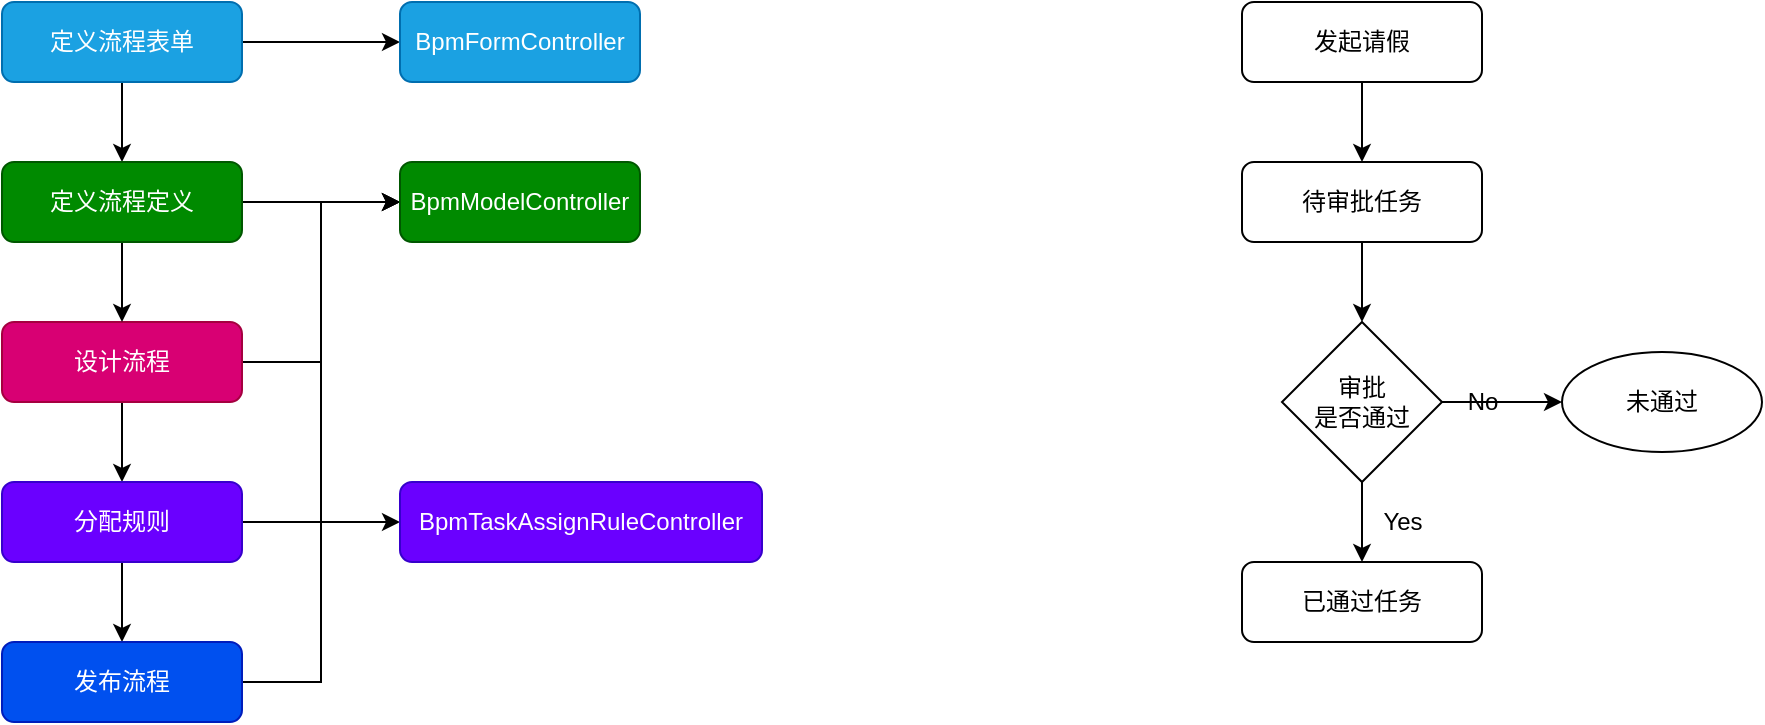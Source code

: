 <mxfile version="20.0.1" type="github">
  <diagram id="C5RBs43oDa-KdzZeNtuy" name="Page-1">
    <mxGraphModel dx="1422" dy="762" grid="1" gridSize="10" guides="1" tooltips="1" connect="1" arrows="1" fold="1" page="1" pageScale="1" pageWidth="827" pageHeight="1169" math="0" shadow="0">
      <root>
        <mxCell id="WIyWlLk6GJQsqaUBKTNV-0" />
        <mxCell id="WIyWlLk6GJQsqaUBKTNV-1" parent="WIyWlLk6GJQsqaUBKTNV-0" />
        <mxCell id="QKYt8Ws6Qa6i0QdsFvAu-5" style="edgeStyle=orthogonalEdgeStyle;rounded=0;orthogonalLoop=1;jettySize=auto;html=1;exitX=0.5;exitY=1;exitDx=0;exitDy=0;entryX=0.5;entryY=0;entryDx=0;entryDy=0;" edge="1" parent="WIyWlLk6GJQsqaUBKTNV-1" source="WIyWlLk6GJQsqaUBKTNV-3" target="QKYt8Ws6Qa6i0QdsFvAu-0">
          <mxGeometry relative="1" as="geometry" />
        </mxCell>
        <mxCell id="QKYt8Ws6Qa6i0QdsFvAu-28" value="" style="edgeStyle=orthogonalEdgeStyle;rounded=0;orthogonalLoop=1;jettySize=auto;html=1;" edge="1" parent="WIyWlLk6GJQsqaUBKTNV-1" source="WIyWlLk6GJQsqaUBKTNV-3" target="QKYt8Ws6Qa6i0QdsFvAu-27">
          <mxGeometry relative="1" as="geometry" />
        </mxCell>
        <mxCell id="WIyWlLk6GJQsqaUBKTNV-3" value="定义流程表单" style="rounded=1;whiteSpace=wrap;html=1;fontSize=12;glass=0;strokeWidth=1;shadow=0;fillColor=#1ba1e2;fontColor=#ffffff;strokeColor=#006EAF;" parent="WIyWlLk6GJQsqaUBKTNV-1" vertex="1">
          <mxGeometry x="160" y="80" width="120" height="40" as="geometry" />
        </mxCell>
        <mxCell id="QKYt8Ws6Qa6i0QdsFvAu-7" value="" style="edgeStyle=orthogonalEdgeStyle;rounded=0;orthogonalLoop=1;jettySize=auto;html=1;" edge="1" parent="WIyWlLk6GJQsqaUBKTNV-1" source="WIyWlLk6GJQsqaUBKTNV-11" target="QKYt8Ws6Qa6i0QdsFvAu-6">
          <mxGeometry relative="1" as="geometry" />
        </mxCell>
        <mxCell id="QKYt8Ws6Qa6i0QdsFvAu-31" style="edgeStyle=orthogonalEdgeStyle;rounded=0;orthogonalLoop=1;jettySize=auto;html=1;exitX=1;exitY=0.5;exitDx=0;exitDy=0;entryX=0;entryY=0.5;entryDx=0;entryDy=0;" edge="1" parent="WIyWlLk6GJQsqaUBKTNV-1" source="WIyWlLk6GJQsqaUBKTNV-11" target="QKYt8Ws6Qa6i0QdsFvAu-29">
          <mxGeometry relative="1" as="geometry" />
        </mxCell>
        <mxCell id="WIyWlLk6GJQsqaUBKTNV-11" value="设计流程" style="rounded=1;whiteSpace=wrap;html=1;fontSize=12;glass=0;strokeWidth=1;shadow=0;fillColor=#d80073;fontColor=#ffffff;strokeColor=#A50040;" parent="WIyWlLk6GJQsqaUBKTNV-1" vertex="1">
          <mxGeometry x="160" y="240" width="120" height="40" as="geometry" />
        </mxCell>
        <mxCell id="QKYt8Ws6Qa6i0QdsFvAu-4" style="edgeStyle=orthogonalEdgeStyle;rounded=0;orthogonalLoop=1;jettySize=auto;html=1;exitX=0.5;exitY=1;exitDx=0;exitDy=0;entryX=0.5;entryY=0;entryDx=0;entryDy=0;" edge="1" parent="WIyWlLk6GJQsqaUBKTNV-1" source="QKYt8Ws6Qa6i0QdsFvAu-0" target="WIyWlLk6GJQsqaUBKTNV-11">
          <mxGeometry relative="1" as="geometry" />
        </mxCell>
        <mxCell id="QKYt8Ws6Qa6i0QdsFvAu-30" value="" style="edgeStyle=orthogonalEdgeStyle;rounded=0;orthogonalLoop=1;jettySize=auto;html=1;" edge="1" parent="WIyWlLk6GJQsqaUBKTNV-1" source="QKYt8Ws6Qa6i0QdsFvAu-0" target="QKYt8Ws6Qa6i0QdsFvAu-29">
          <mxGeometry relative="1" as="geometry" />
        </mxCell>
        <mxCell id="QKYt8Ws6Qa6i0QdsFvAu-0" value="定义流程定义" style="rounded=1;whiteSpace=wrap;html=1;fontSize=12;glass=0;strokeWidth=1;shadow=0;fillColor=#008a00;fontColor=#ffffff;strokeColor=#005700;" vertex="1" parent="WIyWlLk6GJQsqaUBKTNV-1">
          <mxGeometry x="160" y="160" width="120" height="40" as="geometry" />
        </mxCell>
        <mxCell id="QKYt8Ws6Qa6i0QdsFvAu-9" value="" style="edgeStyle=orthogonalEdgeStyle;rounded=0;orthogonalLoop=1;jettySize=auto;html=1;" edge="1" parent="WIyWlLk6GJQsqaUBKTNV-1" source="QKYt8Ws6Qa6i0QdsFvAu-6" target="QKYt8Ws6Qa6i0QdsFvAu-8">
          <mxGeometry relative="1" as="geometry" />
        </mxCell>
        <mxCell id="QKYt8Ws6Qa6i0QdsFvAu-33" value="" style="edgeStyle=orthogonalEdgeStyle;rounded=0;orthogonalLoop=1;jettySize=auto;html=1;" edge="1" parent="WIyWlLk6GJQsqaUBKTNV-1" source="QKYt8Ws6Qa6i0QdsFvAu-6" target="QKYt8Ws6Qa6i0QdsFvAu-32">
          <mxGeometry relative="1" as="geometry" />
        </mxCell>
        <mxCell id="QKYt8Ws6Qa6i0QdsFvAu-6" value="分配规则" style="whiteSpace=wrap;html=1;rounded=1;glass=0;strokeWidth=1;shadow=0;fillColor=#6a00ff;fontColor=#ffffff;strokeColor=#3700CC;" vertex="1" parent="WIyWlLk6GJQsqaUBKTNV-1">
          <mxGeometry x="160" y="320" width="120" height="40" as="geometry" />
        </mxCell>
        <mxCell id="QKYt8Ws6Qa6i0QdsFvAu-34" style="edgeStyle=orthogonalEdgeStyle;rounded=0;orthogonalLoop=1;jettySize=auto;html=1;exitX=1;exitY=0.5;exitDx=0;exitDy=0;entryX=0;entryY=0.5;entryDx=0;entryDy=0;" edge="1" parent="WIyWlLk6GJQsqaUBKTNV-1" source="QKYt8Ws6Qa6i0QdsFvAu-8" target="QKYt8Ws6Qa6i0QdsFvAu-29">
          <mxGeometry relative="1" as="geometry" />
        </mxCell>
        <mxCell id="QKYt8Ws6Qa6i0QdsFvAu-8" value="发布流程" style="whiteSpace=wrap;html=1;rounded=1;glass=0;strokeWidth=1;shadow=0;fillColor=#0050ef;fontColor=#ffffff;strokeColor=#001DBC;" vertex="1" parent="WIyWlLk6GJQsqaUBKTNV-1">
          <mxGeometry x="160" y="400" width="120" height="40" as="geometry" />
        </mxCell>
        <mxCell id="QKYt8Ws6Qa6i0QdsFvAu-10" style="edgeStyle=orthogonalEdgeStyle;rounded=0;orthogonalLoop=1;jettySize=auto;html=1;exitX=0.5;exitY=1;exitDx=0;exitDy=0;entryX=0.5;entryY=0;entryDx=0;entryDy=0;" edge="1" source="QKYt8Ws6Qa6i0QdsFvAu-11" target="QKYt8Ws6Qa6i0QdsFvAu-15" parent="WIyWlLk6GJQsqaUBKTNV-1">
          <mxGeometry relative="1" as="geometry" />
        </mxCell>
        <mxCell id="QKYt8Ws6Qa6i0QdsFvAu-11" value="发起请假" style="rounded=1;whiteSpace=wrap;html=1;fontSize=12;glass=0;strokeWidth=1;shadow=0;" vertex="1" parent="WIyWlLk6GJQsqaUBKTNV-1">
          <mxGeometry x="780" y="80" width="120" height="40" as="geometry" />
        </mxCell>
        <mxCell id="QKYt8Ws6Qa6i0QdsFvAu-12" value="" style="edgeStyle=orthogonalEdgeStyle;rounded=0;orthogonalLoop=1;jettySize=auto;html=1;exitX=0.5;exitY=1;exitDx=0;exitDy=0;" edge="1" source="QKYt8Ws6Qa6i0QdsFvAu-19" target="QKYt8Ws6Qa6i0QdsFvAu-17" parent="WIyWlLk6GJQsqaUBKTNV-1">
          <mxGeometry relative="1" as="geometry">
            <mxPoint x="840" y="340" as="sourcePoint" />
          </mxGeometry>
        </mxCell>
        <mxCell id="QKYt8Ws6Qa6i0QdsFvAu-14" style="edgeStyle=orthogonalEdgeStyle;rounded=0;orthogonalLoop=1;jettySize=auto;html=1;exitX=0.5;exitY=1;exitDx=0;exitDy=0;entryX=0.5;entryY=0;entryDx=0;entryDy=0;" edge="1" source="QKYt8Ws6Qa6i0QdsFvAu-15" target="QKYt8Ws6Qa6i0QdsFvAu-19" parent="WIyWlLk6GJQsqaUBKTNV-1">
          <mxGeometry relative="1" as="geometry">
            <mxPoint x="840" y="240" as="targetPoint" />
          </mxGeometry>
        </mxCell>
        <mxCell id="QKYt8Ws6Qa6i0QdsFvAu-15" value="待审批任务" style="rounded=1;whiteSpace=wrap;html=1;fontSize=12;glass=0;strokeWidth=1;shadow=0;" vertex="1" parent="WIyWlLk6GJQsqaUBKTNV-1">
          <mxGeometry x="780" y="160" width="120" height="40" as="geometry" />
        </mxCell>
        <mxCell id="QKYt8Ws6Qa6i0QdsFvAu-17" value="已通过任务" style="whiteSpace=wrap;html=1;rounded=1;glass=0;strokeWidth=1;shadow=0;" vertex="1" parent="WIyWlLk6GJQsqaUBKTNV-1">
          <mxGeometry x="780" y="360" width="120" height="40" as="geometry" />
        </mxCell>
        <mxCell id="QKYt8Ws6Qa6i0QdsFvAu-21" value="" style="edgeStyle=orthogonalEdgeStyle;rounded=0;orthogonalLoop=1;jettySize=auto;html=1;" edge="1" parent="WIyWlLk6GJQsqaUBKTNV-1" source="QKYt8Ws6Qa6i0QdsFvAu-19" target="QKYt8Ws6Qa6i0QdsFvAu-20">
          <mxGeometry relative="1" as="geometry" />
        </mxCell>
        <mxCell id="QKYt8Ws6Qa6i0QdsFvAu-19" value="审批&lt;br&gt;是否通过" style="rhombus;whiteSpace=wrap;html=1;" vertex="1" parent="WIyWlLk6GJQsqaUBKTNV-1">
          <mxGeometry x="800" y="240" width="80" height="80" as="geometry" />
        </mxCell>
        <mxCell id="QKYt8Ws6Qa6i0QdsFvAu-20" value="未通过" style="ellipse;whiteSpace=wrap;html=1;" vertex="1" parent="WIyWlLk6GJQsqaUBKTNV-1">
          <mxGeometry x="940" y="255" width="100" height="50" as="geometry" />
        </mxCell>
        <mxCell id="QKYt8Ws6Qa6i0QdsFvAu-22" value="No" style="text;html=1;align=center;verticalAlign=middle;resizable=0;points=[];autosize=1;strokeColor=none;fillColor=none;" vertex="1" parent="WIyWlLk6GJQsqaUBKTNV-1">
          <mxGeometry x="885" y="270" width="30" height="20" as="geometry" />
        </mxCell>
        <mxCell id="QKYt8Ws6Qa6i0QdsFvAu-26" value="Yes" style="text;html=1;align=center;verticalAlign=middle;resizable=0;points=[];autosize=1;strokeColor=none;fillColor=none;" vertex="1" parent="WIyWlLk6GJQsqaUBKTNV-1">
          <mxGeometry x="840" y="330" width="40" height="20" as="geometry" />
        </mxCell>
        <mxCell id="QKYt8Ws6Qa6i0QdsFvAu-27" value="BpmFormController" style="whiteSpace=wrap;html=1;fillColor=#1ba1e2;strokeColor=#006EAF;fontColor=#ffffff;rounded=1;glass=0;strokeWidth=1;shadow=0;" vertex="1" parent="WIyWlLk6GJQsqaUBKTNV-1">
          <mxGeometry x="359" y="80" width="120" height="40" as="geometry" />
        </mxCell>
        <mxCell id="QKYt8Ws6Qa6i0QdsFvAu-29" value="BpmModelController" style="whiteSpace=wrap;html=1;fillColor=#008a00;strokeColor=#005700;fontColor=#ffffff;rounded=1;glass=0;strokeWidth=1;shadow=0;" vertex="1" parent="WIyWlLk6GJQsqaUBKTNV-1">
          <mxGeometry x="359" y="160" width="120" height="40" as="geometry" />
        </mxCell>
        <mxCell id="QKYt8Ws6Qa6i0QdsFvAu-32" value="BpmTaskAssignRuleController" style="whiteSpace=wrap;html=1;fillColor=#6a00ff;strokeColor=#3700CC;fontColor=#ffffff;rounded=1;glass=0;strokeWidth=1;shadow=0;" vertex="1" parent="WIyWlLk6GJQsqaUBKTNV-1">
          <mxGeometry x="359" y="320" width="181" height="40" as="geometry" />
        </mxCell>
      </root>
    </mxGraphModel>
  </diagram>
</mxfile>
